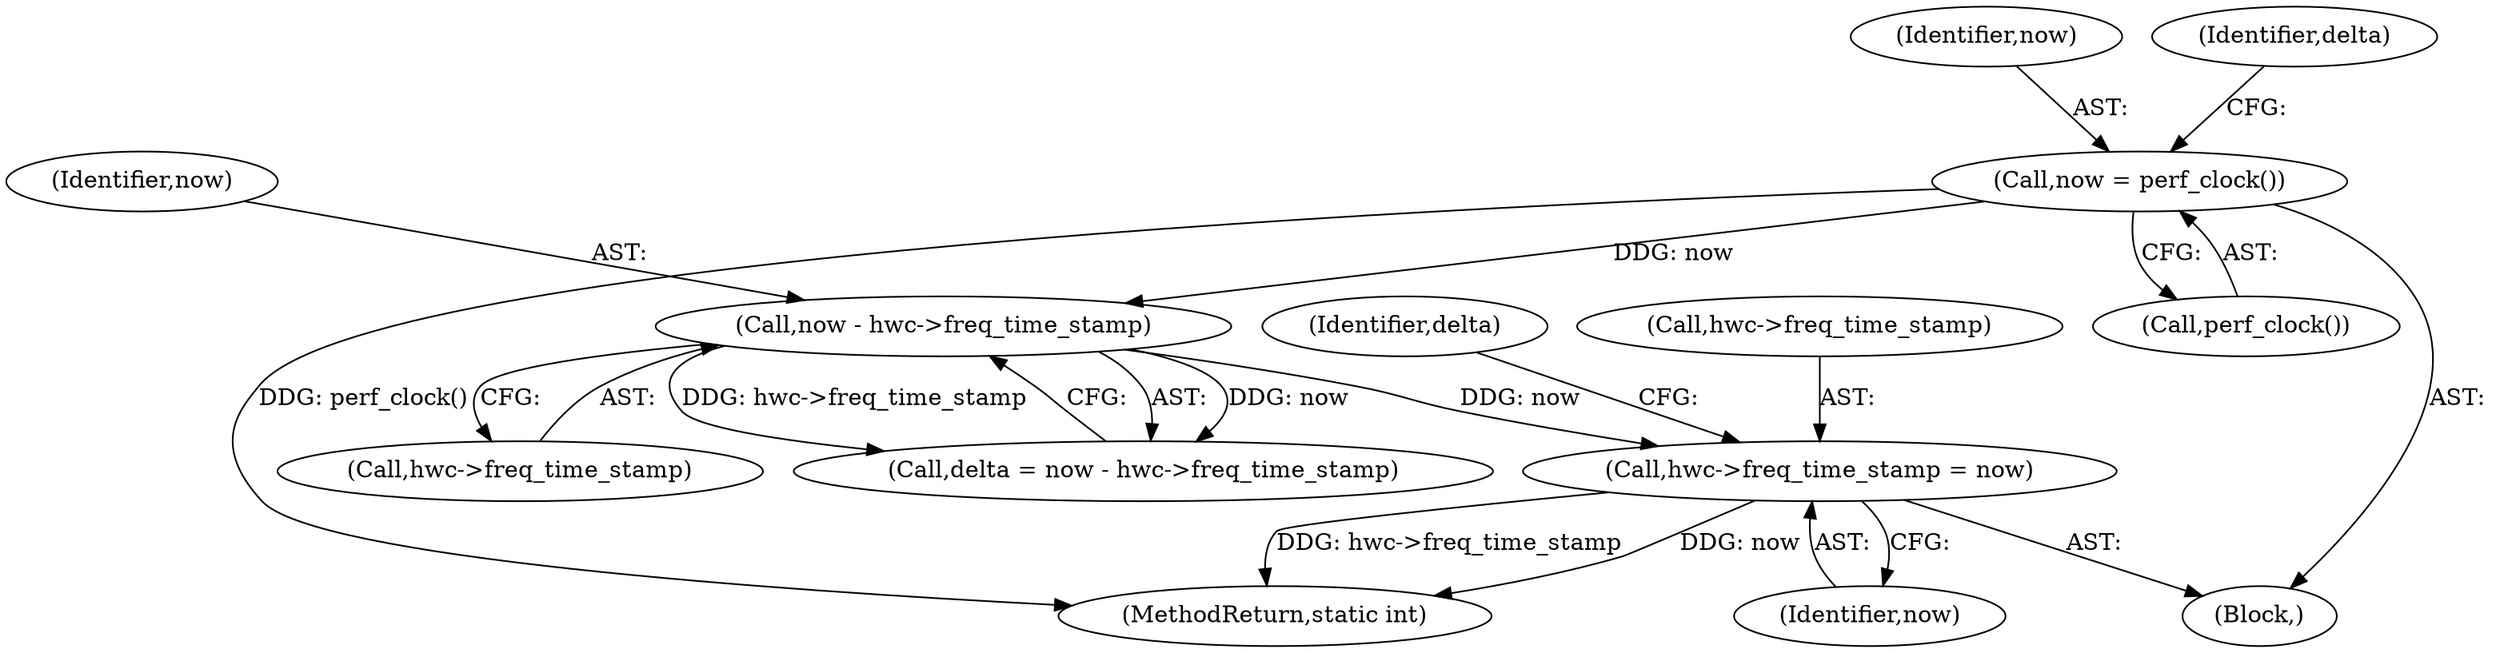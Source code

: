 digraph "0_linux_a8b0ca17b80e92faab46ee7179ba9e99ccb61233_53@pointer" {
"1000180" [label="(Call,hwc->freq_time_stamp = now)"];
"1000175" [label="(Call,now - hwc->freq_time_stamp)"];
"1000169" [label="(Call,now = perf_clock())"];
"1000169" [label="(Call,now = perf_clock())"];
"1000170" [label="(Identifier,now)"];
"1000167" [label="(Block,)"];
"1000184" [label="(Identifier,now)"];
"1000267" [label="(MethodReturn,static int)"];
"1000171" [label="(Call,perf_clock())"];
"1000173" [label="(Call,delta = now - hwc->freq_time_stamp)"];
"1000175" [label="(Call,now - hwc->freq_time_stamp)"];
"1000174" [label="(Identifier,delta)"];
"1000176" [label="(Identifier,now)"];
"1000177" [label="(Call,hwc->freq_time_stamp)"];
"1000188" [label="(Identifier,delta)"];
"1000181" [label="(Call,hwc->freq_time_stamp)"];
"1000180" [label="(Call,hwc->freq_time_stamp = now)"];
"1000180" -> "1000167"  [label="AST: "];
"1000180" -> "1000184"  [label="CFG: "];
"1000181" -> "1000180"  [label="AST: "];
"1000184" -> "1000180"  [label="AST: "];
"1000188" -> "1000180"  [label="CFG: "];
"1000180" -> "1000267"  [label="DDG: hwc->freq_time_stamp"];
"1000180" -> "1000267"  [label="DDG: now"];
"1000175" -> "1000180"  [label="DDG: now"];
"1000175" -> "1000173"  [label="AST: "];
"1000175" -> "1000177"  [label="CFG: "];
"1000176" -> "1000175"  [label="AST: "];
"1000177" -> "1000175"  [label="AST: "];
"1000173" -> "1000175"  [label="CFG: "];
"1000175" -> "1000173"  [label="DDG: now"];
"1000175" -> "1000173"  [label="DDG: hwc->freq_time_stamp"];
"1000169" -> "1000175"  [label="DDG: now"];
"1000169" -> "1000167"  [label="AST: "];
"1000169" -> "1000171"  [label="CFG: "];
"1000170" -> "1000169"  [label="AST: "];
"1000171" -> "1000169"  [label="AST: "];
"1000174" -> "1000169"  [label="CFG: "];
"1000169" -> "1000267"  [label="DDG: perf_clock()"];
}
